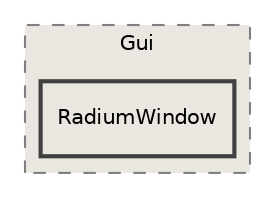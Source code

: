 digraph "/home/runner/work/Radium-Engine/Radium-Engine/src/Radium-Engine/src/Gui/RadiumWindow"
{
 // INTERACTIVE_SVG=YES
 // LATEX_PDF_SIZE
  edge [fontname="Helvetica",fontsize="10",labelfontname="Helvetica",labelfontsize="10"];
  node [fontname="Helvetica",fontsize="10",shape=record];
  compound=true
  subgraph clusterdir_b5ac5e964c12a6b13a9d28feb9f3d3ed {
    graph [ bgcolor="#eae7e0", pencolor="grey50", style="filled,dashed,", label="Gui", fontname="Helvetica", fontsize="10", URL="dir_b5ac5e964c12a6b13a9d28feb9f3d3ed.html"]
  dir_8988f038b6d0fb62ed1585b002e0bbf1 [shape=box, label="RadiumWindow", style="filled,bold,", fillcolor="#eae7e0", color="grey25", URL="dir_8988f038b6d0fb62ed1585b002e0bbf1.html"];
  }
}

